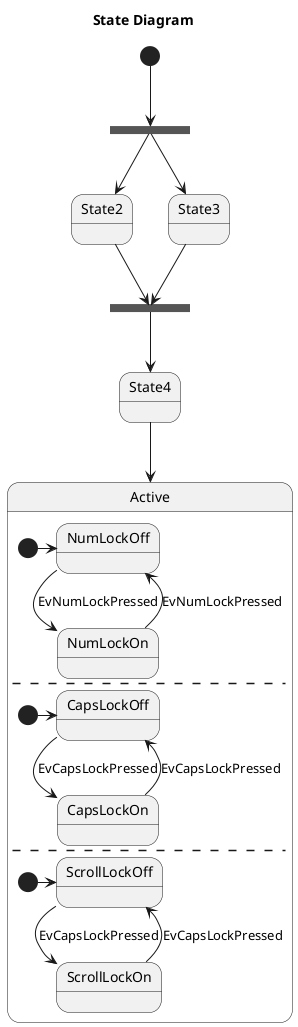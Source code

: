 @startuml

!if %variable_exists("$THEME")
title State Diagram - $THEME theme
!else
title State Diagram
!endif

skinparam BackgroundColor transparent

state fork_state <<fork>>
[*] --> fork_state
fork_state --> State2
fork_state --> State3

state join_state <<join>>
State2 --> join_state
State3 --> join_state
join_state --> State4
State4 --> Active

state Active {
  [*] -> NumLockOff
  NumLockOff --> NumLockOn : EvNumLockPressed
  NumLockOn --> NumLockOff : EvNumLockPressed
  --
  [*] -> CapsLockOff
  CapsLockOff --> CapsLockOn : EvCapsLockPressed
  CapsLockOn --> CapsLockOff : EvCapsLockPressed
  --
  [*] -> ScrollLockOff
  ScrollLockOff --> ScrollLockOn : EvCapsLockPressed
  ScrollLockOn --> ScrollLockOff : EvCapsLockPressed
}

@enduml